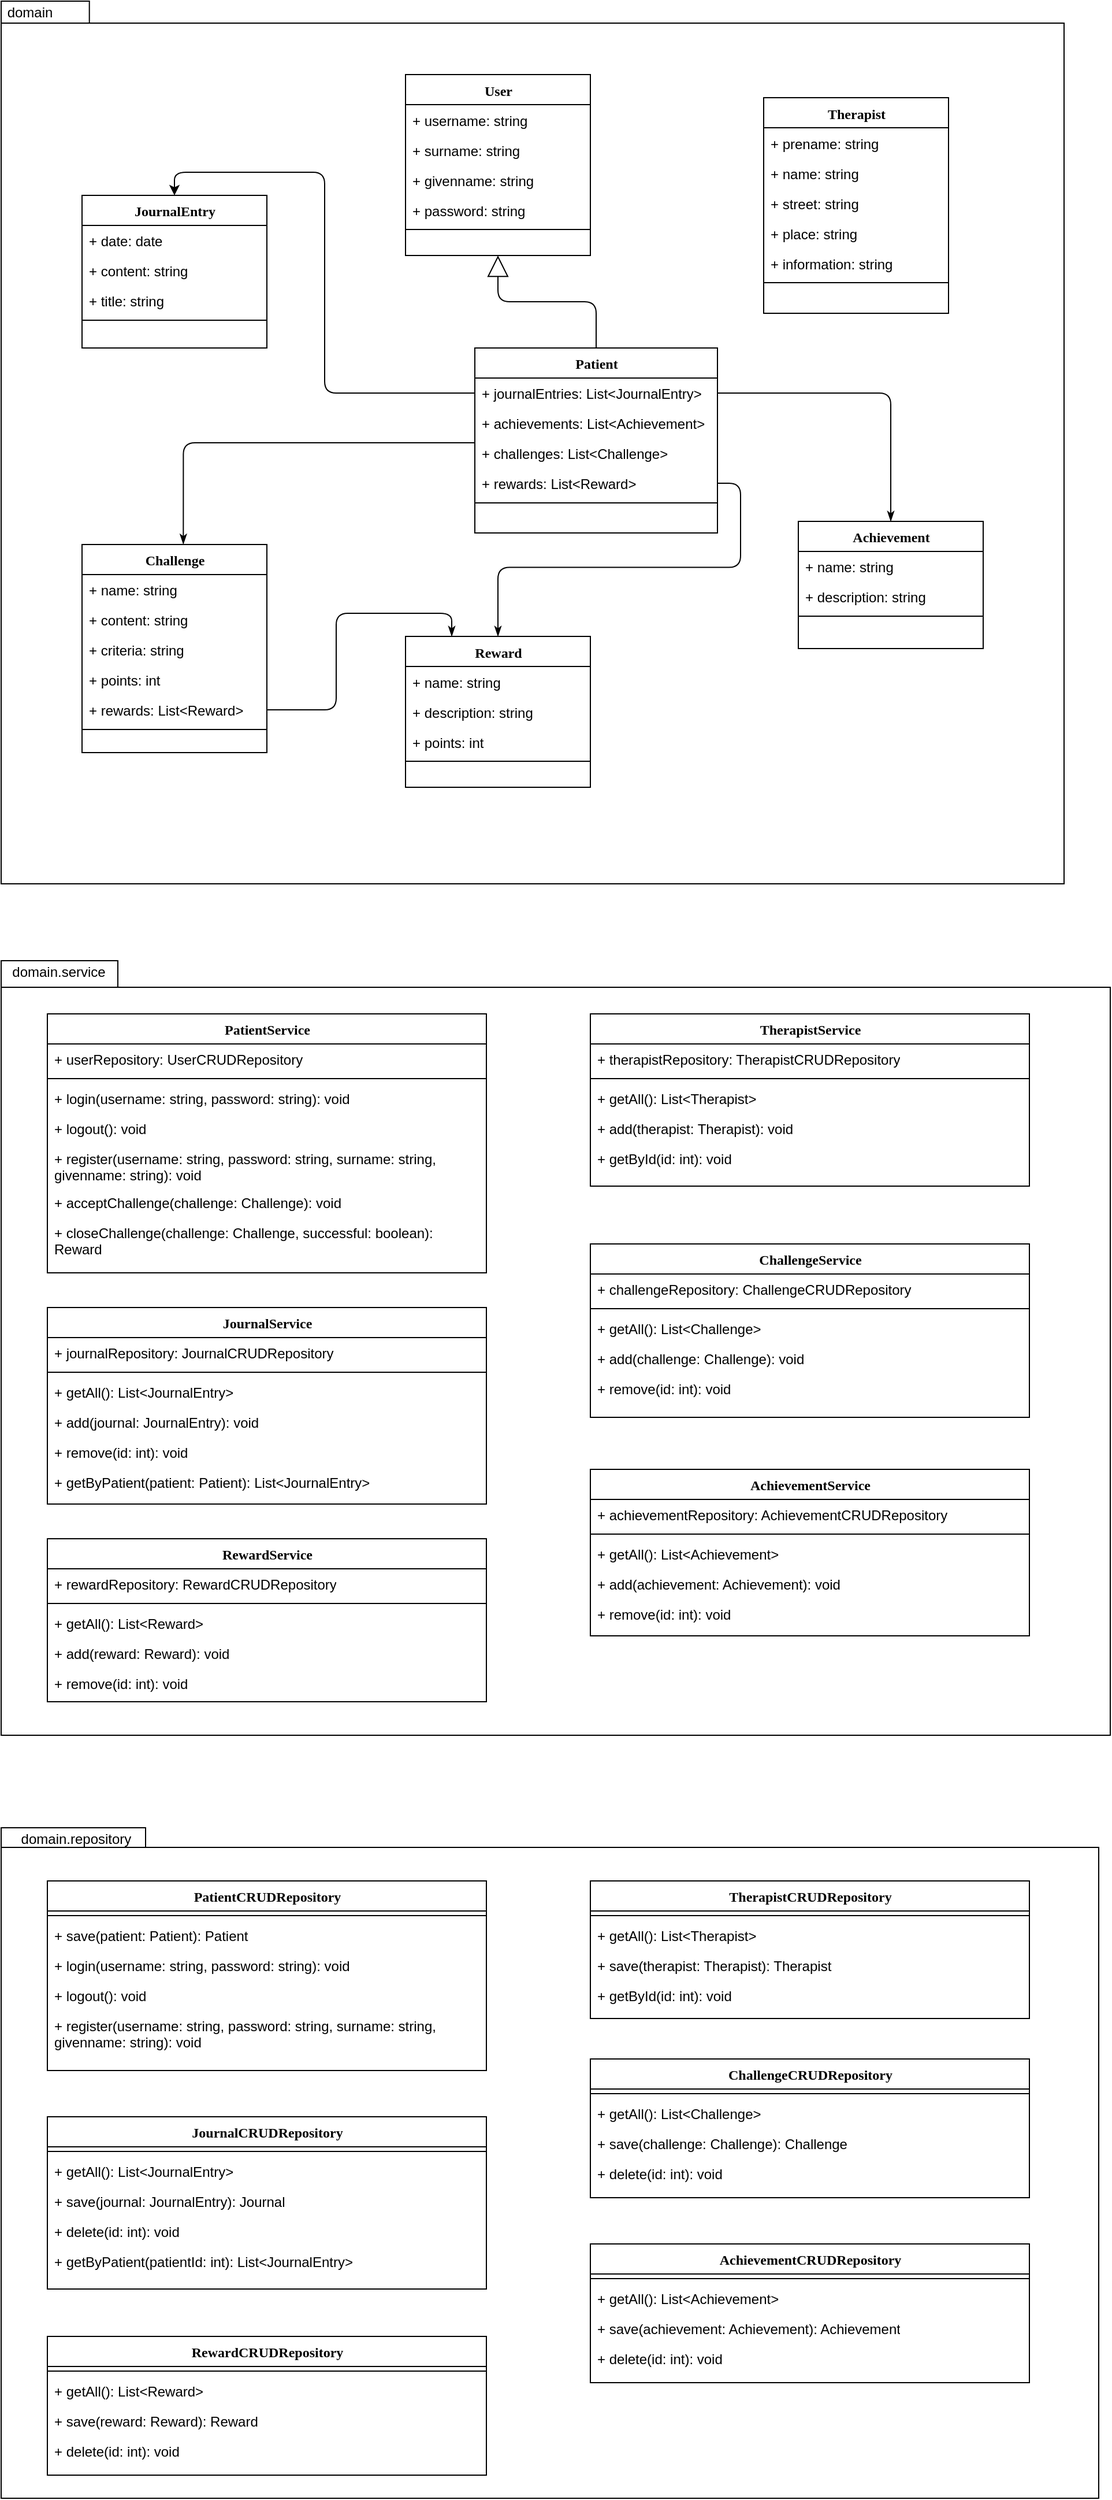 <mxfile version="13.0.2" type="device"><diagram name="Page-1" id="9f46799a-70d6-7492-0946-bef42562c5a5"><mxGraphModel dx="1435" dy="3053" grid="1" gridSize="10" guides="1" tooltips="1" connect="1" arrows="1" fold="1" page="1" pageScale="1" pageWidth="1100" pageHeight="850" background="#ffffff" math="0" shadow="0"><root><mxCell id="0"/><mxCell id="1" parent="0"/><mxCell id="s7bpUPGGuVjIQUrFeGRf-129" value="" style="shape=folder;fontStyle=1;spacingTop=10;tabWidth=48;tabHeight=19;tabPosition=left;html=1;" parent="1" vertex="1"><mxGeometry x="520" y="-930" width="920" height="763.5" as="geometry"/></mxCell><mxCell id="78961159f06e98e8-127" style="edgeStyle=orthogonalEdgeStyle;html=1;labelBackgroundColor=none;startFill=0;startSize=8;endArrow=block;endFill=0;endSize=16;fontFamily=Verdana;fontSize=12;" parent="1" source="78961159f06e98e8-95" target="78961159f06e98e8-43" edge="1"><mxGeometry relative="1" as="geometry"/></mxCell><mxCell id="s7bpUPGGuVjIQUrFeGRf-3" style="edgeStyle=orthogonalEdgeStyle;rounded=1;orthogonalLoop=1;jettySize=auto;html=1;entryX=0.5;entryY=0;entryDx=0;entryDy=0;" parent="1" source="78961159f06e98e8-97" target="78961159f06e98e8-69" edge="1"><mxGeometry relative="1" as="geometry"><Array as="points"><mxPoint x="800" y="-591"/><mxPoint x="800" y="-782"/><mxPoint x="670" y="-782"/></Array></mxGeometry></mxCell><mxCell id="s7bpUPGGuVjIQUrFeGRf-59" style="edgeStyle=orthogonalEdgeStyle;rounded=1;orthogonalLoop=1;jettySize=auto;html=1;endArrow=classicThin;endFill=1;endSize=6;exitX=1;exitY=0.5;exitDx=0;exitDy=0;entryX=0.5;entryY=0;entryDx=0;entryDy=0;" parent="1" source="78961159f06e98e8-97" target="s7bpUPGGuVjIQUrFeGRf-28" edge="1"><mxGeometry relative="1" as="geometry"><Array as="points"/></mxGeometry></mxCell><mxCell id="s7bpUPGGuVjIQUrFeGRf-56" style="edgeStyle=orthogonalEdgeStyle;rounded=1;orthogonalLoop=1;jettySize=auto;html=1;endArrow=classicThin;endFill=1;endSize=6;entryX=0.5;entryY=0;entryDx=0;entryDy=0;exitX=1;exitY=0.5;exitDx=0;exitDy=0;" parent="1" source="s7bpUPGGuVjIQUrFeGRf-41" target="s7bpUPGGuVjIQUrFeGRf-42" edge="1"><mxGeometry relative="1" as="geometry"><Array as="points"/><mxPoint x="1030" y="-236" as="sourcePoint"/></mxGeometry></mxCell><mxCell id="s7bpUPGGuVjIQUrFeGRf-58" style="edgeStyle=orthogonalEdgeStyle;rounded=1;orthogonalLoop=1;jettySize=auto;html=1;endArrow=classicThin;endFill=1;endSize=6;entryX=0.548;entryY=-0.001;entryDx=0;entryDy=0;entryPerimeter=0;" parent="1" source="s7bpUPGGuVjIQUrFeGRf-41" target="78961159f06e98e8-56" edge="1"><mxGeometry relative="1" as="geometry"><Array as="points"><mxPoint x="678" y="-548"/></Array></mxGeometry></mxCell><mxCell id="s7bpUPGGuVjIQUrFeGRf-103" value="" style="shape=folder;fontStyle=1;spacingTop=10;tabWidth=101;tabHeight=23;tabPosition=left;html=1;" parent="1" vertex="1"><mxGeometry x="520" y="-100" width="960" height="670" as="geometry"/></mxCell><mxCell id="rqPED6PYAoAW8jX89Iyv-1" value="domain" style="text;html=1;strokeColor=none;fillColor=none;align=center;verticalAlign=middle;whiteSpace=wrap;rounded=0;" parent="1" vertex="1"><mxGeometry x="520" y="-930" width="50" height="20" as="geometry"/></mxCell><mxCell id="rqPED6PYAoAW8jX89Iyv-2" value="domain.service" style="text;html=1;strokeColor=none;fillColor=none;align=center;verticalAlign=middle;whiteSpace=wrap;rounded=0;" parent="1" vertex="1"><mxGeometry x="520" y="-100" width="100" height="20" as="geometry"/></mxCell><mxCell id="rqPED6PYAoAW8jX89Iyv-3" value="" style="shape=folder;fontStyle=1;spacingTop=10;tabWidth=125;tabHeight=17;tabPosition=left;html=1;" parent="1" vertex="1"><mxGeometry x="520" y="650" width="950" height="580" as="geometry"/></mxCell><mxCell id="rqPED6PYAoAW8jX89Iyv-47" value="domain.repository" style="text;html=1;strokeColor=none;fillColor=none;align=center;verticalAlign=middle;whiteSpace=wrap;rounded=0;" parent="1" vertex="1"><mxGeometry x="520" y="650" width="130" height="20" as="geometry"/></mxCell><mxCell id="s7bpUPGGuVjIQUrFeGRf-62" value="PatientService" style="swimlane;html=1;fontStyle=1;align=center;verticalAlign=top;childLayout=stackLayout;horizontal=1;startSize=26;horizontalStack=0;resizeParent=1;resizeLast=0;collapsible=1;marginBottom=0;swimlaneFillColor=#ffffff;rounded=0;shadow=0;comic=0;labelBackgroundColor=none;strokeWidth=1;fillColor=none;fontFamily=Verdana;fontSize=12" parent="1" vertex="1"><mxGeometry x="560" y="-54" width="380" height="224" as="geometry"/></mxCell><mxCell id="s7bpUPGGuVjIQUrFeGRf-65" value="+ userRepository: UserCRUDRepository" style="text;html=1;strokeColor=none;fillColor=none;align=left;verticalAlign=top;spacingLeft=4;spacingRight=4;whiteSpace=wrap;overflow=hidden;rotatable=0;points=[[0,0.5],[1,0.5]];portConstraint=eastwest;" parent="s7bpUPGGuVjIQUrFeGRf-62" vertex="1"><mxGeometry y="26" width="380" height="26" as="geometry"/></mxCell><mxCell id="s7bpUPGGuVjIQUrFeGRf-66" value="" style="line;html=1;strokeWidth=1;fillColor=none;align=left;verticalAlign=middle;spacingTop=-1;spacingLeft=3;spacingRight=3;rotatable=0;labelPosition=right;points=[];portConstraint=eastwest;" parent="s7bpUPGGuVjIQUrFeGRf-62" vertex="1"><mxGeometry y="52" width="380" height="8" as="geometry"/></mxCell><mxCell id="s7bpUPGGuVjIQUrFeGRf-67" value="+ login(username: string, password: string): void" style="text;html=1;strokeColor=none;fillColor=none;align=left;verticalAlign=top;spacingLeft=4;spacingRight=4;whiteSpace=wrap;overflow=hidden;rotatable=0;points=[[0,0.5],[1,0.5]];portConstraint=eastwest;" parent="s7bpUPGGuVjIQUrFeGRf-62" vertex="1"><mxGeometry y="60" width="380" height="26" as="geometry"/></mxCell><mxCell id="s7bpUPGGuVjIQUrFeGRf-68" value="+ logout(): void" style="text;html=1;strokeColor=none;fillColor=none;align=left;verticalAlign=top;spacingLeft=4;spacingRight=4;whiteSpace=wrap;overflow=hidden;rotatable=0;points=[[0,0.5],[1,0.5]];portConstraint=eastwest;" parent="s7bpUPGGuVjIQUrFeGRf-62" vertex="1"><mxGeometry y="86" width="380" height="26" as="geometry"/></mxCell><mxCell id="s7bpUPGGuVjIQUrFeGRf-88" value="+ register(username: string, password: string, surname: string, givenname: string): void" style="text;html=1;strokeColor=none;fillColor=none;align=left;verticalAlign=top;spacingLeft=4;spacingRight=4;whiteSpace=wrap;overflow=hidden;rotatable=0;points=[[0,0.5],[1,0.5]];portConstraint=eastwest;" parent="s7bpUPGGuVjIQUrFeGRf-62" vertex="1"><mxGeometry y="112" width="380" height="38" as="geometry"/></mxCell><mxCell id="d1ZOGY9agx3QfRE98if9-8" value="+ acceptChallenge(challenge: Challenge): void" style="text;html=1;strokeColor=none;fillColor=none;align=left;verticalAlign=top;spacingLeft=4;spacingRight=4;whiteSpace=wrap;overflow=hidden;rotatable=0;points=[[0,0.5],[1,0.5]];portConstraint=eastwest;" parent="s7bpUPGGuVjIQUrFeGRf-62" vertex="1"><mxGeometry y="150" width="380" height="26" as="geometry"/></mxCell><mxCell id="d1ZOGY9agx3QfRE98if9-10" value="+ closeChallenge(challenge: Challenge, successful: boolean): Reward" style="text;html=1;strokeColor=none;fillColor=none;align=left;verticalAlign=top;spacingLeft=4;spacingRight=4;whiteSpace=wrap;overflow=hidden;rotatable=0;points=[[0,0.5],[1,0.5]];portConstraint=eastwest;" parent="s7bpUPGGuVjIQUrFeGRf-62" vertex="1"><mxGeometry y="176" width="380" height="44" as="geometry"/></mxCell><mxCell id="78961159f06e98e8-43" value="User" style="swimlane;html=1;fontStyle=1;align=center;verticalAlign=top;childLayout=stackLayout;horizontal=1;startSize=26;horizontalStack=0;resizeParent=1;resizeLast=0;collapsible=1;marginBottom=0;swimlaneFillColor=#ffffff;rounded=0;shadow=0;comic=0;labelBackgroundColor=none;strokeWidth=1;fillColor=none;fontFamily=Verdana;fontSize=12" parent="1" vertex="1"><mxGeometry x="870" y="-866.5" width="160" height="156.5" as="geometry"/></mxCell><mxCell id="78961159f06e98e8-44" value="+ username: string" style="text;html=1;strokeColor=none;fillColor=none;align=left;verticalAlign=top;spacingLeft=4;spacingRight=4;whiteSpace=wrap;overflow=hidden;rotatable=0;points=[[0,0.5],[1,0.5]];portConstraint=eastwest;" parent="78961159f06e98e8-43" vertex="1"><mxGeometry y="26" width="160" height="26" as="geometry"/></mxCell><mxCell id="78961159f06e98e8-49" value="+ surname: string" style="text;html=1;strokeColor=none;fillColor=none;align=left;verticalAlign=top;spacingLeft=4;spacingRight=4;whiteSpace=wrap;overflow=hidden;rotatable=0;points=[[0,0.5],[1,0.5]];portConstraint=eastwest;" parent="78961159f06e98e8-43" vertex="1"><mxGeometry y="52" width="160" height="26" as="geometry"/></mxCell><mxCell id="s7bpUPGGuVjIQUrFeGRf-80" value="+ givenname: string" style="text;html=1;strokeColor=none;fillColor=none;align=left;verticalAlign=top;spacingLeft=4;spacingRight=4;whiteSpace=wrap;overflow=hidden;rotatable=0;points=[[0,0.5],[1,0.5]];portConstraint=eastwest;" parent="78961159f06e98e8-43" vertex="1"><mxGeometry y="78" width="160" height="26" as="geometry"/></mxCell><mxCell id="s7bpUPGGuVjIQUrFeGRf-18" value="+ password: string" style="text;html=1;strokeColor=none;fillColor=none;align=left;verticalAlign=top;spacingLeft=4;spacingRight=4;whiteSpace=wrap;overflow=hidden;rotatable=0;points=[[0,0.5],[1,0.5]];portConstraint=eastwest;" parent="78961159f06e98e8-43" vertex="1"><mxGeometry y="104" width="160" height="26" as="geometry"/></mxCell><mxCell id="78961159f06e98e8-51" value="" style="line;html=1;strokeWidth=1;fillColor=none;align=left;verticalAlign=middle;spacingTop=-1;spacingLeft=3;spacingRight=3;rotatable=0;labelPosition=right;points=[];portConstraint=eastwest;" parent="78961159f06e98e8-43" vertex="1"><mxGeometry y="130" width="160" height="8" as="geometry"/></mxCell><mxCell id="s7bpUPGGuVjIQUrFeGRf-42" value="Reward" style="swimlane;html=1;fontStyle=1;align=center;verticalAlign=top;childLayout=stackLayout;horizontal=1;startSize=26;horizontalStack=0;resizeParent=1;resizeLast=0;collapsible=1;marginBottom=0;swimlaneFillColor=#ffffff;rounded=0;shadow=0;comic=0;labelBackgroundColor=none;strokeWidth=1;fillColor=none;fontFamily=Verdana;fontSize=12" parent="1" vertex="1"><mxGeometry x="870" y="-380.5" width="160" height="130.5" as="geometry"/></mxCell><mxCell id="s7bpUPGGuVjIQUrFeGRf-43" value="+ name: string" style="text;html=1;strokeColor=none;fillColor=none;align=left;verticalAlign=top;spacingLeft=4;spacingRight=4;whiteSpace=wrap;overflow=hidden;rotatable=0;points=[[0,0.5],[1,0.5]];portConstraint=eastwest;" parent="s7bpUPGGuVjIQUrFeGRf-42" vertex="1"><mxGeometry y="26" width="160" height="26" as="geometry"/></mxCell><mxCell id="s7bpUPGGuVjIQUrFeGRf-44" value="+ description: string" style="text;html=1;strokeColor=none;fillColor=none;align=left;verticalAlign=top;spacingLeft=4;spacingRight=4;whiteSpace=wrap;overflow=hidden;rotatable=0;points=[[0,0.5],[1,0.5]];portConstraint=eastwest;" parent="s7bpUPGGuVjIQUrFeGRf-42" vertex="1"><mxGeometry y="52" width="160" height="26" as="geometry"/></mxCell><mxCell id="s7bpUPGGuVjIQUrFeGRf-49" value="+ points: int" style="text;html=1;strokeColor=none;fillColor=none;align=left;verticalAlign=top;spacingLeft=4;spacingRight=4;whiteSpace=wrap;overflow=hidden;rotatable=0;points=[[0,0.5],[1,0.5]];portConstraint=eastwest;" parent="s7bpUPGGuVjIQUrFeGRf-42" vertex="1"><mxGeometry y="78" width="160" height="26" as="geometry"/></mxCell><mxCell id="s7bpUPGGuVjIQUrFeGRf-50" value="" style="line;html=1;strokeWidth=1;fillColor=none;align=left;verticalAlign=middle;spacingTop=-1;spacingLeft=3;spacingRight=3;rotatable=0;labelPosition=right;points=[];portConstraint=eastwest;" parent="s7bpUPGGuVjIQUrFeGRf-42" vertex="1"><mxGeometry y="104" width="160" height="8" as="geometry"/></mxCell><mxCell id="s7bpUPGGuVjIQUrFeGRf-5" value="Therapist" style="swimlane;html=1;fontStyle=1;align=center;verticalAlign=top;childLayout=stackLayout;horizontal=1;startSize=26;horizontalStack=0;resizeParent=1;resizeLast=0;collapsible=1;marginBottom=0;swimlaneFillColor=#ffffff;rounded=0;shadow=0;comic=0;labelBackgroundColor=none;strokeWidth=1;fillColor=none;fontFamily=Verdana;fontSize=12" parent="1" vertex="1"><mxGeometry x="1180" y="-846.5" width="160" height="186.5" as="geometry"/></mxCell><mxCell id="s7bpUPGGuVjIQUrFeGRf-60" value="+ prename: string" style="text;html=1;strokeColor=none;fillColor=none;align=left;verticalAlign=top;spacingLeft=4;spacingRight=4;whiteSpace=wrap;overflow=hidden;rotatable=0;points=[[0,0.5],[1,0.5]];portConstraint=eastwest;" parent="s7bpUPGGuVjIQUrFeGRf-5" vertex="1"><mxGeometry y="26" width="160" height="26" as="geometry"/></mxCell><mxCell id="s7bpUPGGuVjIQUrFeGRf-61" value="+ name: string" style="text;html=1;strokeColor=none;fillColor=none;align=left;verticalAlign=top;spacingLeft=4;spacingRight=4;whiteSpace=wrap;overflow=hidden;rotatable=0;points=[[0,0.5],[1,0.5]];portConstraint=eastwest;" parent="s7bpUPGGuVjIQUrFeGRf-5" vertex="1"><mxGeometry y="52" width="160" height="26" as="geometry"/></mxCell><mxCell id="s7bpUPGGuVjIQUrFeGRf-6" value="+ street: string" style="text;html=1;strokeColor=none;fillColor=none;align=left;verticalAlign=top;spacingLeft=4;spacingRight=4;whiteSpace=wrap;overflow=hidden;rotatable=0;points=[[0,0.5],[1,0.5]];portConstraint=eastwest;" parent="s7bpUPGGuVjIQUrFeGRf-5" vertex="1"><mxGeometry y="78" width="160" height="26" as="geometry"/></mxCell><mxCell id="s7bpUPGGuVjIQUrFeGRf-7" value="+ place: string" style="text;html=1;strokeColor=none;fillColor=none;align=left;verticalAlign=top;spacingLeft=4;spacingRight=4;whiteSpace=wrap;overflow=hidden;rotatable=0;points=[[0,0.5],[1,0.5]];portConstraint=eastwest;" parent="s7bpUPGGuVjIQUrFeGRf-5" vertex="1"><mxGeometry y="104" width="160" height="26" as="geometry"/></mxCell><mxCell id="s7bpUPGGuVjIQUrFeGRf-26" value="+ information: string" style="text;html=1;strokeColor=none;fillColor=none;align=left;verticalAlign=top;spacingLeft=4;spacingRight=4;whiteSpace=wrap;overflow=hidden;rotatable=0;points=[[0,0.5],[1,0.5]];portConstraint=eastwest;" parent="s7bpUPGGuVjIQUrFeGRf-5" vertex="1"><mxGeometry y="130" width="160" height="26" as="geometry"/></mxCell><mxCell id="s7bpUPGGuVjIQUrFeGRf-11" value="" style="line;html=1;strokeWidth=1;fillColor=none;align=left;verticalAlign=middle;spacingTop=-1;spacingLeft=3;spacingRight=3;rotatable=0;labelPosition=right;points=[];portConstraint=eastwest;" parent="s7bpUPGGuVjIQUrFeGRf-5" vertex="1"><mxGeometry y="156" width="160" height="8" as="geometry"/></mxCell><mxCell id="s7bpUPGGuVjIQUrFeGRf-28" value="Achievement" style="swimlane;html=1;fontStyle=1;align=center;verticalAlign=top;childLayout=stackLayout;horizontal=1;startSize=26;horizontalStack=0;resizeParent=1;resizeLast=0;collapsible=1;marginBottom=0;swimlaneFillColor=#ffffff;rounded=0;shadow=0;comic=0;labelBackgroundColor=none;strokeWidth=1;fillColor=none;fontFamily=Verdana;fontSize=12" parent="1" vertex="1"><mxGeometry x="1210" y="-480" width="160" height="110" as="geometry"/></mxCell><mxCell id="s7bpUPGGuVjIQUrFeGRf-29" value="+ name: string" style="text;html=1;strokeColor=none;fillColor=none;align=left;verticalAlign=top;spacingLeft=4;spacingRight=4;whiteSpace=wrap;overflow=hidden;rotatable=0;points=[[0,0.5],[1,0.5]];portConstraint=eastwest;" parent="s7bpUPGGuVjIQUrFeGRf-28" vertex="1"><mxGeometry y="26" width="160" height="26" as="geometry"/></mxCell><mxCell id="s7bpUPGGuVjIQUrFeGRf-30" value="+ description: string" style="text;html=1;strokeColor=none;fillColor=none;align=left;verticalAlign=top;spacingLeft=4;spacingRight=4;whiteSpace=wrap;overflow=hidden;rotatable=0;points=[[0,0.5],[1,0.5]];portConstraint=eastwest;" parent="s7bpUPGGuVjIQUrFeGRf-28" vertex="1"><mxGeometry y="52" width="160" height="26" as="geometry"/></mxCell><mxCell id="s7bpUPGGuVjIQUrFeGRf-36" value="" style="line;html=1;strokeWidth=1;fillColor=none;align=left;verticalAlign=middle;spacingTop=-1;spacingLeft=3;spacingRight=3;rotatable=0;labelPosition=right;points=[];portConstraint=eastwest;" parent="s7bpUPGGuVjIQUrFeGRf-28" vertex="1"><mxGeometry y="78" width="160" height="8" as="geometry"/></mxCell><mxCell id="78961159f06e98e8-95" value="Patient" style="swimlane;html=1;fontStyle=1;align=center;verticalAlign=top;childLayout=stackLayout;horizontal=1;startSize=26;horizontalStack=0;resizeParent=1;resizeLast=0;collapsible=1;marginBottom=0;swimlaneFillColor=#ffffff;rounded=0;shadow=0;comic=0;labelBackgroundColor=none;strokeWidth=1;fillColor=none;fontFamily=Verdana;fontSize=12" parent="1" vertex="1"><mxGeometry x="930" y="-630" width="210" height="160" as="geometry"/></mxCell><mxCell id="78961159f06e98e8-97" value="+ journalEntries: List&amp;lt;JournalEntry&amp;gt;" style="text;html=1;strokeColor=none;fillColor=none;align=left;verticalAlign=top;spacingLeft=4;spacingRight=4;whiteSpace=wrap;overflow=hidden;rotatable=0;points=[[0,0.5],[1,0.5]];portConstraint=eastwest;" parent="78961159f06e98e8-95" vertex="1"><mxGeometry y="26" width="210" height="26" as="geometry"/></mxCell><mxCell id="s7bpUPGGuVjIQUrFeGRf-40" value="+ achievements: List&amp;lt;Achievement&amp;gt;" style="text;html=1;strokeColor=none;fillColor=none;align=left;verticalAlign=top;spacingLeft=4;spacingRight=4;whiteSpace=wrap;overflow=hidden;rotatable=0;points=[[0,0.5],[1,0.5]];portConstraint=eastwest;" parent="78961159f06e98e8-95" vertex="1"><mxGeometry y="52" width="210" height="26" as="geometry"/></mxCell><mxCell id="d1ZOGY9agx3QfRE98if9-6" value="+ challenges: List&amp;lt;Challenge&amp;gt;" style="text;html=1;strokeColor=none;fillColor=none;align=left;verticalAlign=top;spacingLeft=4;spacingRight=4;whiteSpace=wrap;overflow=hidden;rotatable=0;points=[[0,0.5],[1,0.5]];portConstraint=eastwest;" parent="78961159f06e98e8-95" vertex="1"><mxGeometry y="78" width="210" height="26" as="geometry"/></mxCell><mxCell id="s7bpUPGGuVjIQUrFeGRf-41" value="+ rewards: List&amp;lt;Reward&amp;gt;" style="text;html=1;strokeColor=none;fillColor=none;align=left;verticalAlign=top;spacingLeft=4;spacingRight=4;whiteSpace=wrap;overflow=hidden;rotatable=0;points=[[0,0.5],[1,0.5]];portConstraint=eastwest;" parent="78961159f06e98e8-95" vertex="1"><mxGeometry y="104" width="210" height="26" as="geometry"/></mxCell><mxCell id="78961159f06e98e8-103" value="" style="line;html=1;strokeWidth=1;fillColor=none;align=left;verticalAlign=middle;spacingTop=-1;spacingLeft=3;spacingRight=3;rotatable=0;labelPosition=right;points=[];portConstraint=eastwest;" parent="78961159f06e98e8-95" vertex="1"><mxGeometry y="130" width="210" height="8" as="geometry"/></mxCell><mxCell id="78961159f06e98e8-56" value="Challenge" style="swimlane;html=1;fontStyle=1;align=center;verticalAlign=top;childLayout=stackLayout;horizontal=1;startSize=26;horizontalStack=0;resizeParent=1;resizeLast=0;collapsible=1;marginBottom=0;swimlaneFillColor=#ffffff;rounded=0;shadow=0;comic=0;labelBackgroundColor=none;strokeWidth=1;fillColor=none;fontFamily=Verdana;fontSize=12" parent="1" vertex="1"><mxGeometry x="590" y="-460" width="160" height="180" as="geometry"/></mxCell><mxCell id="78961159f06e98e8-57" value="+ name: string" style="text;html=1;strokeColor=none;fillColor=none;align=left;verticalAlign=top;spacingLeft=4;spacingRight=4;whiteSpace=wrap;overflow=hidden;rotatable=0;points=[[0,0.5],[1,0.5]];portConstraint=eastwest;" parent="78961159f06e98e8-56" vertex="1"><mxGeometry y="26" width="160" height="26" as="geometry"/></mxCell><mxCell id="78961159f06e98e8-58" value="+ content: string" style="text;html=1;strokeColor=none;fillColor=none;align=left;verticalAlign=top;spacingLeft=4;spacingRight=4;whiteSpace=wrap;overflow=hidden;rotatable=0;points=[[0,0.5],[1,0.5]];portConstraint=eastwest;" parent="78961159f06e98e8-56" vertex="1"><mxGeometry y="52" width="160" height="26" as="geometry"/></mxCell><mxCell id="78961159f06e98e8-59" value="+ criteria: string" style="text;html=1;strokeColor=none;fillColor=none;align=left;verticalAlign=top;spacingLeft=4;spacingRight=4;whiteSpace=wrap;overflow=hidden;rotatable=0;points=[[0,0.5],[1,0.5]];portConstraint=eastwest;" parent="78961159f06e98e8-56" vertex="1"><mxGeometry y="78" width="160" height="26" as="geometry"/></mxCell><mxCell id="d1ZOGY9agx3QfRE98if9-7" value="+ points: int" style="text;html=1;strokeColor=none;fillColor=none;align=left;verticalAlign=top;spacingLeft=4;spacingRight=4;whiteSpace=wrap;overflow=hidden;rotatable=0;points=[[0,0.5],[1,0.5]];portConstraint=eastwest;" parent="78961159f06e98e8-56" vertex="1"><mxGeometry y="104" width="160" height="26" as="geometry"/></mxCell><mxCell id="78961159f06e98e8-60" value="+ rewards: List&amp;lt;Reward&amp;gt;" style="text;html=1;strokeColor=none;fillColor=none;align=left;verticalAlign=top;spacingLeft=4;spacingRight=4;whiteSpace=wrap;overflow=hidden;rotatable=0;points=[[0,0.5],[1,0.5]];portConstraint=eastwest;" parent="78961159f06e98e8-56" vertex="1"><mxGeometry y="130" width="160" height="26" as="geometry"/></mxCell><mxCell id="78961159f06e98e8-64" value="" style="line;html=1;strokeWidth=1;fillColor=none;align=left;verticalAlign=middle;spacingTop=-1;spacingLeft=3;spacingRight=3;rotatable=0;labelPosition=right;points=[];portConstraint=eastwest;" parent="78961159f06e98e8-56" vertex="1"><mxGeometry y="156" width="160" height="8" as="geometry"/></mxCell><mxCell id="s7bpUPGGuVjIQUrFeGRf-57" style="edgeStyle=orthogonalEdgeStyle;rounded=1;orthogonalLoop=1;jettySize=auto;html=1;endArrow=classicThin;endFill=1;endSize=6;exitX=1;exitY=0.5;exitDx=0;exitDy=0;entryX=0.25;entryY=0;entryDx=0;entryDy=0;" parent="1" source="78961159f06e98e8-60" target="s7bpUPGGuVjIQUrFeGRf-42" edge="1"><mxGeometry relative="1" as="geometry"><mxPoint x="870" y="-289.5" as="sourcePoint"/></mxGeometry></mxCell><mxCell id="78961159f06e98e8-69" value="JournalEntry" style="swimlane;html=1;fontStyle=1;align=center;verticalAlign=top;childLayout=stackLayout;horizontal=1;startSize=26;horizontalStack=0;resizeParent=1;resizeLast=0;collapsible=1;marginBottom=0;swimlaneFillColor=#ffffff;rounded=0;shadow=0;comic=0;labelBackgroundColor=none;strokeWidth=1;fillColor=none;fontFamily=Verdana;fontSize=12" parent="1" vertex="1"><mxGeometry x="590" y="-762" width="160" height="132" as="geometry"/></mxCell><mxCell id="78961159f06e98e8-70" value="+ date: date" style="text;html=1;strokeColor=none;fillColor=none;align=left;verticalAlign=top;spacingLeft=4;spacingRight=4;whiteSpace=wrap;overflow=hidden;rotatable=0;points=[[0,0.5],[1,0.5]];portConstraint=eastwest;" parent="78961159f06e98e8-69" vertex="1"><mxGeometry y="26" width="160" height="26" as="geometry"/></mxCell><mxCell id="78961159f06e98e8-71" value="+ content: string" style="text;html=1;strokeColor=none;fillColor=none;align=left;verticalAlign=top;spacingLeft=4;spacingRight=4;whiteSpace=wrap;overflow=hidden;rotatable=0;points=[[0,0.5],[1,0.5]];portConstraint=eastwest;" parent="78961159f06e98e8-69" vertex="1"><mxGeometry y="52" width="160" height="26" as="geometry"/></mxCell><mxCell id="78961159f06e98e8-72" value="+ title: string" style="text;html=1;strokeColor=none;fillColor=none;align=left;verticalAlign=top;spacingLeft=4;spacingRight=4;whiteSpace=wrap;overflow=hidden;rotatable=0;points=[[0,0.5],[1,0.5]];portConstraint=eastwest;" parent="78961159f06e98e8-69" vertex="1"><mxGeometry y="78" width="160" height="26" as="geometry"/></mxCell><mxCell id="78961159f06e98e8-77" value="" style="line;html=1;strokeWidth=1;fillColor=none;align=left;verticalAlign=middle;spacingTop=-1;spacingLeft=3;spacingRight=3;rotatable=0;labelPosition=right;points=[];portConstraint=eastwest;" parent="78961159f06e98e8-69" vertex="1"><mxGeometry y="104" width="160" height="8" as="geometry"/></mxCell><mxCell id="s7bpUPGGuVjIQUrFeGRf-81" value="TherapistService" style="swimlane;html=1;fontStyle=1;align=center;verticalAlign=top;childLayout=stackLayout;horizontal=1;startSize=26;horizontalStack=0;resizeParent=1;resizeLast=0;collapsible=1;marginBottom=0;swimlaneFillColor=#ffffff;rounded=0;shadow=0;comic=0;labelBackgroundColor=none;strokeWidth=1;fillColor=none;fontFamily=Verdana;fontSize=12" parent="1" vertex="1"><mxGeometry x="1030" y="-54" width="380" height="149" as="geometry"/></mxCell><mxCell id="s7bpUPGGuVjIQUrFeGRf-82" value="+ therapistRepository: TherapistCRUDRepository" style="text;html=1;strokeColor=none;fillColor=none;align=left;verticalAlign=top;spacingLeft=4;spacingRight=4;whiteSpace=wrap;overflow=hidden;rotatable=0;points=[[0,0.5],[1,0.5]];portConstraint=eastwest;" parent="s7bpUPGGuVjIQUrFeGRf-81" vertex="1"><mxGeometry y="26" width="380" height="26" as="geometry"/></mxCell><mxCell id="s7bpUPGGuVjIQUrFeGRf-83" value="" style="line;html=1;strokeWidth=1;fillColor=none;align=left;verticalAlign=middle;spacingTop=-1;spacingLeft=3;spacingRight=3;rotatable=0;labelPosition=right;points=[];portConstraint=eastwest;" parent="s7bpUPGGuVjIQUrFeGRf-81" vertex="1"><mxGeometry y="52" width="380" height="8" as="geometry"/></mxCell><mxCell id="s7bpUPGGuVjIQUrFeGRf-84" value="+ getAll(): List&amp;lt;Therapist&amp;gt;" style="text;html=1;strokeColor=none;fillColor=none;align=left;verticalAlign=top;spacingLeft=4;spacingRight=4;whiteSpace=wrap;overflow=hidden;rotatable=0;points=[[0,0.5],[1,0.5]];portConstraint=eastwest;" parent="s7bpUPGGuVjIQUrFeGRf-81" vertex="1"><mxGeometry y="60" width="380" height="26" as="geometry"/></mxCell><mxCell id="s7bpUPGGuVjIQUrFeGRf-86" value="+ add(therapist: Therapist): void" style="text;html=1;strokeColor=none;fillColor=none;align=left;verticalAlign=top;spacingLeft=4;spacingRight=4;whiteSpace=wrap;overflow=hidden;rotatable=0;points=[[0,0.5],[1,0.5]];portConstraint=eastwest;" parent="s7bpUPGGuVjIQUrFeGRf-81" vertex="1"><mxGeometry y="86" width="380" height="26" as="geometry"/></mxCell><mxCell id="s7bpUPGGuVjIQUrFeGRf-87" value="+ getById(id: int): void" style="text;html=1;strokeColor=none;fillColor=none;align=left;verticalAlign=top;spacingLeft=4;spacingRight=4;whiteSpace=wrap;overflow=hidden;rotatable=0;points=[[0,0.5],[1,0.5]];portConstraint=eastwest;" parent="s7bpUPGGuVjIQUrFeGRf-81" vertex="1"><mxGeometry y="112" width="380" height="26" as="geometry"/></mxCell><mxCell id="s7bpUPGGuVjIQUrFeGRf-104" value="ChallengeService" style="swimlane;html=1;fontStyle=1;align=center;verticalAlign=top;childLayout=stackLayout;horizontal=1;startSize=26;horizontalStack=0;resizeParent=1;resizeLast=0;collapsible=1;marginBottom=0;swimlaneFillColor=#ffffff;rounded=0;shadow=0;comic=0;labelBackgroundColor=none;strokeWidth=1;fillColor=none;fontFamily=Verdana;fontSize=12" parent="1" vertex="1"><mxGeometry x="1030" y="145" width="380" height="150" as="geometry"/></mxCell><mxCell id="s7bpUPGGuVjIQUrFeGRf-105" value="+ challengeRepository: ChallengeCRUDRepository" style="text;html=1;strokeColor=none;fillColor=none;align=left;verticalAlign=top;spacingLeft=4;spacingRight=4;whiteSpace=wrap;overflow=hidden;rotatable=0;points=[[0,0.5],[1,0.5]];portConstraint=eastwest;" parent="s7bpUPGGuVjIQUrFeGRf-104" vertex="1"><mxGeometry y="26" width="380" height="26" as="geometry"/></mxCell><mxCell id="s7bpUPGGuVjIQUrFeGRf-106" value="" style="line;html=1;strokeWidth=1;fillColor=none;align=left;verticalAlign=middle;spacingTop=-1;spacingLeft=3;spacingRight=3;rotatable=0;labelPosition=right;points=[];portConstraint=eastwest;" parent="s7bpUPGGuVjIQUrFeGRf-104" vertex="1"><mxGeometry y="52" width="380" height="8" as="geometry"/></mxCell><mxCell id="s7bpUPGGuVjIQUrFeGRf-107" value="+ getAll(): List&amp;lt;Challenge&amp;gt;" style="text;html=1;strokeColor=none;fillColor=none;align=left;verticalAlign=top;spacingLeft=4;spacingRight=4;whiteSpace=wrap;overflow=hidden;rotatable=0;points=[[0,0.5],[1,0.5]];portConstraint=eastwest;" parent="s7bpUPGGuVjIQUrFeGRf-104" vertex="1"><mxGeometry y="60" width="380" height="26" as="geometry"/></mxCell><mxCell id="s7bpUPGGuVjIQUrFeGRf-108" value="+ add(challenge: Challenge): void" style="text;html=1;strokeColor=none;fillColor=none;align=left;verticalAlign=top;spacingLeft=4;spacingRight=4;whiteSpace=wrap;overflow=hidden;rotatable=0;points=[[0,0.5],[1,0.5]];portConstraint=eastwest;" parent="s7bpUPGGuVjIQUrFeGRf-104" vertex="1"><mxGeometry y="86" width="380" height="26" as="geometry"/></mxCell><mxCell id="s7bpUPGGuVjIQUrFeGRf-109" value="+ remove(id: int): void" style="text;html=1;strokeColor=none;fillColor=none;align=left;verticalAlign=top;spacingLeft=4;spacingRight=4;whiteSpace=wrap;overflow=hidden;rotatable=0;points=[[0,0.5],[1,0.5]];portConstraint=eastwest;" parent="s7bpUPGGuVjIQUrFeGRf-104" vertex="1"><mxGeometry y="112" width="380" height="26" as="geometry"/></mxCell><mxCell id="s7bpUPGGuVjIQUrFeGRf-123" value="AchievementService" style="swimlane;html=1;fontStyle=1;align=center;verticalAlign=top;childLayout=stackLayout;horizontal=1;startSize=26;horizontalStack=0;resizeParent=1;resizeLast=0;collapsible=1;marginBottom=0;swimlaneFillColor=#ffffff;rounded=0;shadow=0;comic=0;labelBackgroundColor=none;strokeWidth=1;fillColor=none;fontFamily=Verdana;fontSize=12" parent="1" vertex="1"><mxGeometry x="1030" y="340" width="380" height="144" as="geometry"/></mxCell><mxCell id="s7bpUPGGuVjIQUrFeGRf-124" value="+ achievementRepository: AchievementCRUDRepository" style="text;html=1;strokeColor=none;fillColor=none;align=left;verticalAlign=top;spacingLeft=4;spacingRight=4;whiteSpace=wrap;overflow=hidden;rotatable=0;points=[[0,0.5],[1,0.5]];portConstraint=eastwest;" parent="s7bpUPGGuVjIQUrFeGRf-123" vertex="1"><mxGeometry y="26" width="380" height="26" as="geometry"/></mxCell><mxCell id="s7bpUPGGuVjIQUrFeGRf-125" value="" style="line;html=1;strokeWidth=1;fillColor=none;align=left;verticalAlign=middle;spacingTop=-1;spacingLeft=3;spacingRight=3;rotatable=0;labelPosition=right;points=[];portConstraint=eastwest;" parent="s7bpUPGGuVjIQUrFeGRf-123" vertex="1"><mxGeometry y="52" width="380" height="8" as="geometry"/></mxCell><mxCell id="s7bpUPGGuVjIQUrFeGRf-126" value="+ getAll(): List&amp;lt;Achievement&amp;gt;" style="text;html=1;strokeColor=none;fillColor=none;align=left;verticalAlign=top;spacingLeft=4;spacingRight=4;whiteSpace=wrap;overflow=hidden;rotatable=0;points=[[0,0.5],[1,0.5]];portConstraint=eastwest;" parent="s7bpUPGGuVjIQUrFeGRf-123" vertex="1"><mxGeometry y="60" width="380" height="26" as="geometry"/></mxCell><mxCell id="s7bpUPGGuVjIQUrFeGRf-127" value="+ add(achievement: Achievement): void" style="text;html=1;strokeColor=none;fillColor=none;align=left;verticalAlign=top;spacingLeft=4;spacingRight=4;whiteSpace=wrap;overflow=hidden;rotatable=0;points=[[0,0.5],[1,0.5]];portConstraint=eastwest;" parent="s7bpUPGGuVjIQUrFeGRf-123" vertex="1"><mxGeometry y="86" width="380" height="26" as="geometry"/></mxCell><mxCell id="s7bpUPGGuVjIQUrFeGRf-128" value="+ remove(id: int): void" style="text;html=1;strokeColor=none;fillColor=none;align=left;verticalAlign=top;spacingLeft=4;spacingRight=4;whiteSpace=wrap;overflow=hidden;rotatable=0;points=[[0,0.5],[1,0.5]];portConstraint=eastwest;" parent="s7bpUPGGuVjIQUrFeGRf-123" vertex="1"><mxGeometry y="112" width="380" height="26" as="geometry"/></mxCell><mxCell id="rqPED6PYAoAW8jX89Iyv-4" value="PatientCRUDRepository" style="swimlane;html=1;fontStyle=1;align=center;verticalAlign=top;childLayout=stackLayout;horizontal=1;startSize=26;horizontalStack=0;resizeParent=1;resizeLast=0;collapsible=1;marginBottom=0;swimlaneFillColor=#ffffff;rounded=0;shadow=0;comic=0;labelBackgroundColor=none;strokeWidth=1;fillColor=none;fontFamily=Verdana;fontSize=12" parent="1" vertex="1"><mxGeometry x="560" y="696" width="380" height="164" as="geometry"/></mxCell><mxCell id="rqPED6PYAoAW8jX89Iyv-6" value="" style="line;html=1;strokeWidth=1;fillColor=none;align=left;verticalAlign=middle;spacingTop=-1;spacingLeft=3;spacingRight=3;rotatable=0;labelPosition=right;points=[];portConstraint=eastwest;" parent="rqPED6PYAoAW8jX89Iyv-4" vertex="1"><mxGeometry y="26" width="380" height="8" as="geometry"/></mxCell><mxCell id="d1ZOGY9agx3QfRE98if9-11" value="+ save(patient: Patient): Patient" style="text;html=1;strokeColor=none;fillColor=none;align=left;verticalAlign=top;spacingLeft=4;spacingRight=4;whiteSpace=wrap;overflow=hidden;rotatable=0;points=[[0,0.5],[1,0.5]];portConstraint=eastwest;" parent="rqPED6PYAoAW8jX89Iyv-4" vertex="1"><mxGeometry y="34" width="380" height="26" as="geometry"/></mxCell><mxCell id="rqPED6PYAoAW8jX89Iyv-7" value="+ login(username: string, password: string): void" style="text;html=1;strokeColor=none;fillColor=none;align=left;verticalAlign=top;spacingLeft=4;spacingRight=4;whiteSpace=wrap;overflow=hidden;rotatable=0;points=[[0,0.5],[1,0.5]];portConstraint=eastwest;" parent="rqPED6PYAoAW8jX89Iyv-4" vertex="1"><mxGeometry y="60" width="380" height="26" as="geometry"/></mxCell><mxCell id="rqPED6PYAoAW8jX89Iyv-8" value="+ logout(): void" style="text;html=1;strokeColor=none;fillColor=none;align=left;verticalAlign=top;spacingLeft=4;spacingRight=4;whiteSpace=wrap;overflow=hidden;rotatable=0;points=[[0,0.5],[1,0.5]];portConstraint=eastwest;" parent="rqPED6PYAoAW8jX89Iyv-4" vertex="1"><mxGeometry y="86" width="380" height="26" as="geometry"/></mxCell><mxCell id="rqPED6PYAoAW8jX89Iyv-9" value="+ register(username: string, password: string, surname: string, givenname: string): void" style="text;html=1;strokeColor=none;fillColor=none;align=left;verticalAlign=top;spacingLeft=4;spacingRight=4;whiteSpace=wrap;overflow=hidden;rotatable=0;points=[[0,0.5],[1,0.5]];portConstraint=eastwest;" parent="rqPED6PYAoAW8jX89Iyv-4" vertex="1"><mxGeometry y="112" width="380" height="38" as="geometry"/></mxCell><mxCell id="rqPED6PYAoAW8jX89Iyv-29" value="TherapistCRUDRepository" style="swimlane;html=1;fontStyle=1;align=center;verticalAlign=top;childLayout=stackLayout;horizontal=1;startSize=26;horizontalStack=0;resizeParent=1;resizeLast=0;collapsible=1;marginBottom=0;swimlaneFillColor=#ffffff;rounded=0;shadow=0;comic=0;labelBackgroundColor=none;strokeWidth=1;fillColor=none;fontFamily=Verdana;fontSize=12" parent="1" vertex="1"><mxGeometry x="1030" y="696" width="380" height="119" as="geometry"/></mxCell><mxCell id="rqPED6PYAoAW8jX89Iyv-31" value="" style="line;html=1;strokeWidth=1;fillColor=none;align=left;verticalAlign=middle;spacingTop=-1;spacingLeft=3;spacingRight=3;rotatable=0;labelPosition=right;points=[];portConstraint=eastwest;" parent="rqPED6PYAoAW8jX89Iyv-29" vertex="1"><mxGeometry y="26" width="380" height="8" as="geometry"/></mxCell><mxCell id="rqPED6PYAoAW8jX89Iyv-32" value="+ getAll(): List&amp;lt;Therapist&amp;gt;" style="text;html=1;strokeColor=none;fillColor=none;align=left;verticalAlign=top;spacingLeft=4;spacingRight=4;whiteSpace=wrap;overflow=hidden;rotatable=0;points=[[0,0.5],[1,0.5]];portConstraint=eastwest;" parent="rqPED6PYAoAW8jX89Iyv-29" vertex="1"><mxGeometry y="34" width="380" height="26" as="geometry"/></mxCell><mxCell id="rqPED6PYAoAW8jX89Iyv-33" value="+ save(therapist: Therapist): Therapist" style="text;html=1;strokeColor=none;fillColor=none;align=left;verticalAlign=top;spacingLeft=4;spacingRight=4;whiteSpace=wrap;overflow=hidden;rotatable=0;points=[[0,0.5],[1,0.5]];portConstraint=eastwest;" parent="rqPED6PYAoAW8jX89Iyv-29" vertex="1"><mxGeometry y="60" width="380" height="26" as="geometry"/></mxCell><mxCell id="rqPED6PYAoAW8jX89Iyv-34" value="+ getById(id: int): void" style="text;html=1;strokeColor=none;fillColor=none;align=left;verticalAlign=top;spacingLeft=4;spacingRight=4;whiteSpace=wrap;overflow=hidden;rotatable=0;points=[[0,0.5],[1,0.5]];portConstraint=eastwest;" parent="rqPED6PYAoAW8jX89Iyv-29" vertex="1"><mxGeometry y="86" width="380" height="26" as="geometry"/></mxCell><mxCell id="rqPED6PYAoAW8jX89Iyv-35" value="ChallengeCRUDRepository" style="swimlane;html=1;fontStyle=1;align=center;verticalAlign=top;childLayout=stackLayout;horizontal=1;startSize=26;horizontalStack=0;resizeParent=1;resizeLast=0;collapsible=1;marginBottom=0;swimlaneFillColor=#ffffff;rounded=0;shadow=0;comic=0;labelBackgroundColor=none;strokeWidth=1;fillColor=none;fontFamily=Verdana;fontSize=12" parent="1" vertex="1"><mxGeometry x="1030" y="850" width="380" height="120" as="geometry"/></mxCell><mxCell id="rqPED6PYAoAW8jX89Iyv-37" value="" style="line;html=1;strokeWidth=1;fillColor=none;align=left;verticalAlign=middle;spacingTop=-1;spacingLeft=3;spacingRight=3;rotatable=0;labelPosition=right;points=[];portConstraint=eastwest;" parent="rqPED6PYAoAW8jX89Iyv-35" vertex="1"><mxGeometry y="26" width="380" height="8" as="geometry"/></mxCell><mxCell id="rqPED6PYAoAW8jX89Iyv-38" value="+ getAll(): List&amp;lt;Challenge&amp;gt;" style="text;html=1;strokeColor=none;fillColor=none;align=left;verticalAlign=top;spacingLeft=4;spacingRight=4;whiteSpace=wrap;overflow=hidden;rotatable=0;points=[[0,0.5],[1,0.5]];portConstraint=eastwest;" parent="rqPED6PYAoAW8jX89Iyv-35" vertex="1"><mxGeometry y="34" width="380" height="26" as="geometry"/></mxCell><mxCell id="rqPED6PYAoAW8jX89Iyv-39" value="+ save(challenge: Challenge): Challenge" style="text;html=1;strokeColor=none;fillColor=none;align=left;verticalAlign=top;spacingLeft=4;spacingRight=4;whiteSpace=wrap;overflow=hidden;rotatable=0;points=[[0,0.5],[1,0.5]];portConstraint=eastwest;" parent="rqPED6PYAoAW8jX89Iyv-35" vertex="1"><mxGeometry y="60" width="380" height="26" as="geometry"/></mxCell><mxCell id="rqPED6PYAoAW8jX89Iyv-40" value="+ delete(id: int): void" style="text;html=1;strokeColor=none;fillColor=none;align=left;verticalAlign=top;spacingLeft=4;spacingRight=4;whiteSpace=wrap;overflow=hidden;rotatable=0;points=[[0,0.5],[1,0.5]];portConstraint=eastwest;" parent="rqPED6PYAoAW8jX89Iyv-35" vertex="1"><mxGeometry y="86" width="380" height="26" as="geometry"/></mxCell><mxCell id="rqPED6PYAoAW8jX89Iyv-41" value="AchievementCRUDRepository" style="swimlane;html=1;fontStyle=1;align=center;verticalAlign=top;childLayout=stackLayout;horizontal=1;startSize=26;horizontalStack=0;resizeParent=1;resizeLast=0;collapsible=1;marginBottom=0;swimlaneFillColor=#ffffff;rounded=0;shadow=0;comic=0;labelBackgroundColor=none;strokeWidth=1;fillColor=none;fontFamily=Verdana;fontSize=12" parent="1" vertex="1"><mxGeometry x="1030" y="1010" width="380" height="120" as="geometry"/></mxCell><mxCell id="rqPED6PYAoAW8jX89Iyv-43" value="" style="line;html=1;strokeWidth=1;fillColor=none;align=left;verticalAlign=middle;spacingTop=-1;spacingLeft=3;spacingRight=3;rotatable=0;labelPosition=right;points=[];portConstraint=eastwest;" parent="rqPED6PYAoAW8jX89Iyv-41" vertex="1"><mxGeometry y="26" width="380" height="8" as="geometry"/></mxCell><mxCell id="rqPED6PYAoAW8jX89Iyv-44" value="+ getAll(): List&amp;lt;Achievement&amp;gt;" style="text;html=1;strokeColor=none;fillColor=none;align=left;verticalAlign=top;spacingLeft=4;spacingRight=4;whiteSpace=wrap;overflow=hidden;rotatable=0;points=[[0,0.5],[1,0.5]];portConstraint=eastwest;" parent="rqPED6PYAoAW8jX89Iyv-41" vertex="1"><mxGeometry y="34" width="380" height="26" as="geometry"/></mxCell><mxCell id="rqPED6PYAoAW8jX89Iyv-45" value="+ save(achievement: Achievement): Achievement" style="text;html=1;strokeColor=none;fillColor=none;align=left;verticalAlign=top;spacingLeft=4;spacingRight=4;whiteSpace=wrap;overflow=hidden;rotatable=0;points=[[0,0.5],[1,0.5]];portConstraint=eastwest;" parent="rqPED6PYAoAW8jX89Iyv-41" vertex="1"><mxGeometry y="60" width="380" height="26" as="geometry"/></mxCell><mxCell id="rqPED6PYAoAW8jX89Iyv-46" value="+ delete(id: int): void" style="text;html=1;strokeColor=none;fillColor=none;align=left;verticalAlign=top;spacingLeft=4;spacingRight=4;whiteSpace=wrap;overflow=hidden;rotatable=0;points=[[0,0.5],[1,0.5]];portConstraint=eastwest;" parent="rqPED6PYAoAW8jX89Iyv-41" vertex="1"><mxGeometry y="86" width="380" height="26" as="geometry"/></mxCell><mxCell id="rqPED6PYAoAW8jX89Iyv-10" value="JournalCRUDRepository" style="swimlane;html=1;fontStyle=1;align=center;verticalAlign=top;childLayout=stackLayout;horizontal=1;startSize=26;horizontalStack=0;resizeParent=1;resizeLast=0;collapsible=1;marginBottom=0;swimlaneFillColor=#ffffff;rounded=0;shadow=0;comic=0;labelBackgroundColor=none;strokeWidth=1;fillColor=none;fontFamily=Verdana;fontSize=12" parent="1" vertex="1"><mxGeometry x="560" y="900" width="380" height="149" as="geometry"/></mxCell><mxCell id="rqPED6PYAoAW8jX89Iyv-12" value="" style="line;html=1;strokeWidth=1;fillColor=none;align=left;verticalAlign=middle;spacingTop=-1;spacingLeft=3;spacingRight=3;rotatable=0;labelPosition=right;points=[];portConstraint=eastwest;" parent="rqPED6PYAoAW8jX89Iyv-10" vertex="1"><mxGeometry y="26" width="380" height="8" as="geometry"/></mxCell><mxCell id="rqPED6PYAoAW8jX89Iyv-13" value="+ getAll(): List&amp;lt;JournalEntry&amp;gt;" style="text;html=1;strokeColor=none;fillColor=none;align=left;verticalAlign=top;spacingLeft=4;spacingRight=4;whiteSpace=wrap;overflow=hidden;rotatable=0;points=[[0,0.5],[1,0.5]];portConstraint=eastwest;" parent="rqPED6PYAoAW8jX89Iyv-10" vertex="1"><mxGeometry y="34" width="380" height="26" as="geometry"/></mxCell><mxCell id="rqPED6PYAoAW8jX89Iyv-14" value="+ save(journal: JournalEntry): Journal" style="text;html=1;strokeColor=none;fillColor=none;align=left;verticalAlign=top;spacingLeft=4;spacingRight=4;whiteSpace=wrap;overflow=hidden;rotatable=0;points=[[0,0.5],[1,0.5]];portConstraint=eastwest;" parent="rqPED6PYAoAW8jX89Iyv-10" vertex="1"><mxGeometry y="60" width="380" height="26" as="geometry"/></mxCell><mxCell id="rqPED6PYAoAW8jX89Iyv-15" value="+ delete(id: int): void" style="text;html=1;strokeColor=none;fillColor=none;align=left;verticalAlign=top;spacingLeft=4;spacingRight=4;whiteSpace=wrap;overflow=hidden;rotatable=0;points=[[0,0.5],[1,0.5]];portConstraint=eastwest;" parent="rqPED6PYAoAW8jX89Iyv-10" vertex="1"><mxGeometry y="86" width="380" height="26" as="geometry"/></mxCell><mxCell id="rqPED6PYAoAW8jX89Iyv-16" value="+ getByPatient(patientId: int): List&amp;lt;JournalEntry&amp;gt;" style="text;html=1;strokeColor=none;fillColor=none;align=left;verticalAlign=top;spacingLeft=4;spacingRight=4;whiteSpace=wrap;overflow=hidden;rotatable=0;points=[[0,0.5],[1,0.5]];portConstraint=eastwest;" parent="rqPED6PYAoAW8jX89Iyv-10" vertex="1"><mxGeometry y="112" width="380" height="26" as="geometry"/></mxCell><mxCell id="rqPED6PYAoAW8jX89Iyv-17" value="RewardCRUDRepository" style="swimlane;html=1;fontStyle=1;align=center;verticalAlign=top;childLayout=stackLayout;horizontal=1;startSize=26;horizontalStack=0;resizeParent=1;resizeLast=0;collapsible=1;marginBottom=0;swimlaneFillColor=#ffffff;rounded=0;shadow=0;comic=0;labelBackgroundColor=none;strokeWidth=1;fillColor=none;fontFamily=Verdana;fontSize=12" parent="1" vertex="1"><mxGeometry x="560" y="1090" width="380" height="120" as="geometry"/></mxCell><mxCell id="rqPED6PYAoAW8jX89Iyv-19" value="" style="line;html=1;strokeWidth=1;fillColor=none;align=left;verticalAlign=middle;spacingTop=-1;spacingLeft=3;spacingRight=3;rotatable=0;labelPosition=right;points=[];portConstraint=eastwest;" parent="rqPED6PYAoAW8jX89Iyv-17" vertex="1"><mxGeometry y="26" width="380" height="8" as="geometry"/></mxCell><mxCell id="rqPED6PYAoAW8jX89Iyv-20" value="+ getAll(): List&amp;lt;Reward&amp;gt;" style="text;html=1;strokeColor=none;fillColor=none;align=left;verticalAlign=top;spacingLeft=4;spacingRight=4;whiteSpace=wrap;overflow=hidden;rotatable=0;points=[[0,0.5],[1,0.5]];portConstraint=eastwest;" parent="rqPED6PYAoAW8jX89Iyv-17" vertex="1"><mxGeometry y="34" width="380" height="26" as="geometry"/></mxCell><mxCell id="rqPED6PYAoAW8jX89Iyv-21" value="+ save(reward: Reward): Reward" style="text;html=1;strokeColor=none;fillColor=none;align=left;verticalAlign=top;spacingLeft=4;spacingRight=4;whiteSpace=wrap;overflow=hidden;rotatable=0;points=[[0,0.5],[1,0.5]];portConstraint=eastwest;" parent="rqPED6PYAoAW8jX89Iyv-17" vertex="1"><mxGeometry y="60" width="380" height="26" as="geometry"/></mxCell><mxCell id="rqPED6PYAoAW8jX89Iyv-22" value="+ delete(id: int): void" style="text;html=1;strokeColor=none;fillColor=none;align=left;verticalAlign=top;spacingLeft=4;spacingRight=4;whiteSpace=wrap;overflow=hidden;rotatable=0;points=[[0,0.5],[1,0.5]];portConstraint=eastwest;" parent="rqPED6PYAoAW8jX89Iyv-17" vertex="1"><mxGeometry y="86" width="380" height="26" as="geometry"/></mxCell><mxCell id="s7bpUPGGuVjIQUrFeGRf-95" value="JournalService" style="swimlane;html=1;fontStyle=1;align=center;verticalAlign=top;childLayout=stackLayout;horizontal=1;startSize=26;horizontalStack=0;resizeParent=1;resizeLast=0;collapsible=1;marginBottom=0;swimlaneFillColor=#ffffff;rounded=0;shadow=0;comic=0;labelBackgroundColor=none;strokeWidth=1;fillColor=none;fontFamily=Verdana;fontSize=12" parent="1" vertex="1"><mxGeometry x="560" y="200" width="380" height="170" as="geometry"/></mxCell><mxCell id="s7bpUPGGuVjIQUrFeGRf-96" value="+ journalRepository: JournalCRUDRepository" style="text;html=1;strokeColor=none;fillColor=none;align=left;verticalAlign=top;spacingLeft=4;spacingRight=4;whiteSpace=wrap;overflow=hidden;rotatable=0;points=[[0,0.5],[1,0.5]];portConstraint=eastwest;" parent="s7bpUPGGuVjIQUrFeGRf-95" vertex="1"><mxGeometry y="26" width="380" height="26" as="geometry"/></mxCell><mxCell id="s7bpUPGGuVjIQUrFeGRf-97" value="" style="line;html=1;strokeWidth=1;fillColor=none;align=left;verticalAlign=middle;spacingTop=-1;spacingLeft=3;spacingRight=3;rotatable=0;labelPosition=right;points=[];portConstraint=eastwest;" parent="s7bpUPGGuVjIQUrFeGRf-95" vertex="1"><mxGeometry y="52" width="380" height="8" as="geometry"/></mxCell><mxCell id="s7bpUPGGuVjIQUrFeGRf-98" value="+ getAll(): List&amp;lt;JournalEntry&amp;gt;" style="text;html=1;strokeColor=none;fillColor=none;align=left;verticalAlign=top;spacingLeft=4;spacingRight=4;whiteSpace=wrap;overflow=hidden;rotatable=0;points=[[0,0.5],[1,0.5]];portConstraint=eastwest;" parent="s7bpUPGGuVjIQUrFeGRf-95" vertex="1"><mxGeometry y="60" width="380" height="26" as="geometry"/></mxCell><mxCell id="s7bpUPGGuVjIQUrFeGRf-99" value="+ add(journal: JournalEntry): void" style="text;html=1;strokeColor=none;fillColor=none;align=left;verticalAlign=top;spacingLeft=4;spacingRight=4;whiteSpace=wrap;overflow=hidden;rotatable=0;points=[[0,0.5],[1,0.5]];portConstraint=eastwest;" parent="s7bpUPGGuVjIQUrFeGRf-95" vertex="1"><mxGeometry y="86" width="380" height="26" as="geometry"/></mxCell><mxCell id="s7bpUPGGuVjIQUrFeGRf-100" value="+ remove(id: int): void" style="text;html=1;strokeColor=none;fillColor=none;align=left;verticalAlign=top;spacingLeft=4;spacingRight=4;whiteSpace=wrap;overflow=hidden;rotatable=0;points=[[0,0.5],[1,0.5]];portConstraint=eastwest;" parent="s7bpUPGGuVjIQUrFeGRf-95" vertex="1"><mxGeometry y="112" width="380" height="26" as="geometry"/></mxCell><mxCell id="s7bpUPGGuVjIQUrFeGRf-101" value="+ getByPatient(patient: Patient): List&amp;lt;JournalEntry&amp;gt;" style="text;html=1;strokeColor=none;fillColor=none;align=left;verticalAlign=top;spacingLeft=4;spacingRight=4;whiteSpace=wrap;overflow=hidden;rotatable=0;points=[[0,0.5],[1,0.5]];portConstraint=eastwest;" parent="s7bpUPGGuVjIQUrFeGRf-95" vertex="1"><mxGeometry y="138" width="380" height="26" as="geometry"/></mxCell><mxCell id="s7bpUPGGuVjIQUrFeGRf-111" value="RewardService" style="swimlane;html=1;fontStyle=1;align=center;verticalAlign=top;childLayout=stackLayout;horizontal=1;startSize=26;horizontalStack=0;resizeParent=1;resizeLast=0;collapsible=1;marginBottom=0;swimlaneFillColor=#ffffff;rounded=0;shadow=0;comic=0;labelBackgroundColor=none;strokeWidth=1;fillColor=none;fontFamily=Verdana;fontSize=12" parent="1" vertex="1"><mxGeometry x="560" y="400" width="380" height="141" as="geometry"/></mxCell><mxCell id="s7bpUPGGuVjIQUrFeGRf-112" value="+ rewardRepository: RewardCRUDRepository" style="text;html=1;strokeColor=none;fillColor=none;align=left;verticalAlign=top;spacingLeft=4;spacingRight=4;whiteSpace=wrap;overflow=hidden;rotatable=0;points=[[0,0.5],[1,0.5]];portConstraint=eastwest;" parent="s7bpUPGGuVjIQUrFeGRf-111" vertex="1"><mxGeometry y="26" width="380" height="26" as="geometry"/></mxCell><mxCell id="s7bpUPGGuVjIQUrFeGRf-113" value="" style="line;html=1;strokeWidth=1;fillColor=none;align=left;verticalAlign=middle;spacingTop=-1;spacingLeft=3;spacingRight=3;rotatable=0;labelPosition=right;points=[];portConstraint=eastwest;" parent="s7bpUPGGuVjIQUrFeGRf-111" vertex="1"><mxGeometry y="52" width="380" height="8" as="geometry"/></mxCell><mxCell id="s7bpUPGGuVjIQUrFeGRf-114" value="+ getAll(): List&amp;lt;Reward&amp;gt;" style="text;html=1;strokeColor=none;fillColor=none;align=left;verticalAlign=top;spacingLeft=4;spacingRight=4;whiteSpace=wrap;overflow=hidden;rotatable=0;points=[[0,0.5],[1,0.5]];portConstraint=eastwest;" parent="s7bpUPGGuVjIQUrFeGRf-111" vertex="1"><mxGeometry y="60" width="380" height="26" as="geometry"/></mxCell><mxCell id="s7bpUPGGuVjIQUrFeGRf-115" value="+ add(reward: Reward): void" style="text;html=1;strokeColor=none;fillColor=none;align=left;verticalAlign=top;spacingLeft=4;spacingRight=4;whiteSpace=wrap;overflow=hidden;rotatable=0;points=[[0,0.5],[1,0.5]];portConstraint=eastwest;" parent="s7bpUPGGuVjIQUrFeGRf-111" vertex="1"><mxGeometry y="86" width="380" height="26" as="geometry"/></mxCell><mxCell id="s7bpUPGGuVjIQUrFeGRf-116" value="+ remove(id: int): void" style="text;html=1;strokeColor=none;fillColor=none;align=left;verticalAlign=top;spacingLeft=4;spacingRight=4;whiteSpace=wrap;overflow=hidden;rotatable=0;points=[[0,0.5],[1,0.5]];portConstraint=eastwest;" parent="s7bpUPGGuVjIQUrFeGRf-111" vertex="1"><mxGeometry y="112" width="380" height="26" as="geometry"/></mxCell></root></mxGraphModel></diagram></mxfile>